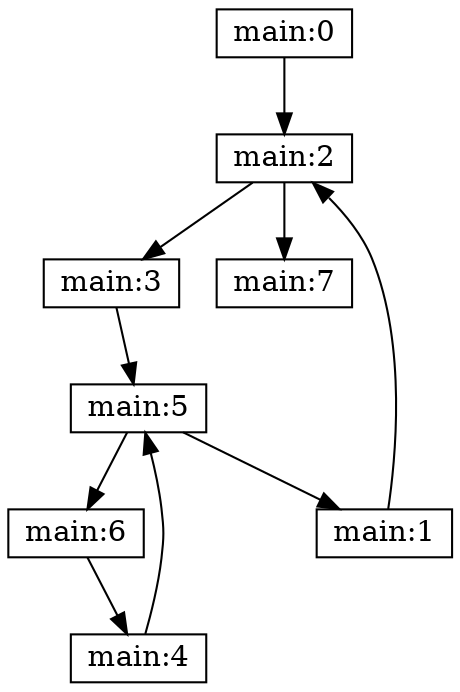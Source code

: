 digraph CFG {
	node [shape=record,width=.1,height=.1];
	"main:0" -> "main:2";
	"main:1" -> "main:2";
	"main:2" -> "main:3";
	"main:2" -> "main:7";
	"main:3" -> "main:5";
	"main:4" -> "main:5";
	"main:5" -> "main:6";
	"main:5" -> "main:1";
	"main:6" -> "main:4";
}
